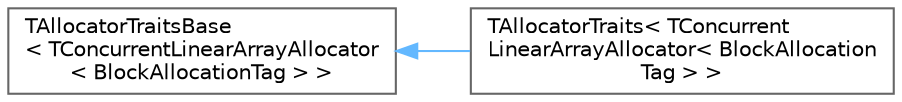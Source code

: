 digraph "Graphical Class Hierarchy"
{
 // INTERACTIVE_SVG=YES
 // LATEX_PDF_SIZE
  bgcolor="transparent";
  edge [fontname=Helvetica,fontsize=10,labelfontname=Helvetica,labelfontsize=10];
  node [fontname=Helvetica,fontsize=10,shape=box,height=0.2,width=0.4];
  rankdir="LR";
  Node0 [id="Node000000",label="TAllocatorTraitsBase\l\< TConcurrentLinearArrayAllocator\l\< BlockAllocationTag \> \>",height=0.2,width=0.4,color="grey40", fillcolor="white", style="filled",URL="$db/d23/structTAllocatorTraitsBase.html",tooltip=" "];
  Node0 -> Node1 [id="edge6092_Node000000_Node000001",dir="back",color="steelblue1",style="solid",tooltip=" "];
  Node1 [id="Node000001",label="TAllocatorTraits\< TConcurrent\lLinearArrayAllocator\< BlockAllocation\lTag \> \>",height=0.2,width=0.4,color="grey40", fillcolor="white", style="filled",URL="$d2/db8/structTAllocatorTraits_3_01TConcurrentLinearArrayAllocator_3_01BlockAllocationTag_01_4_01_4.html",tooltip=" "];
}
